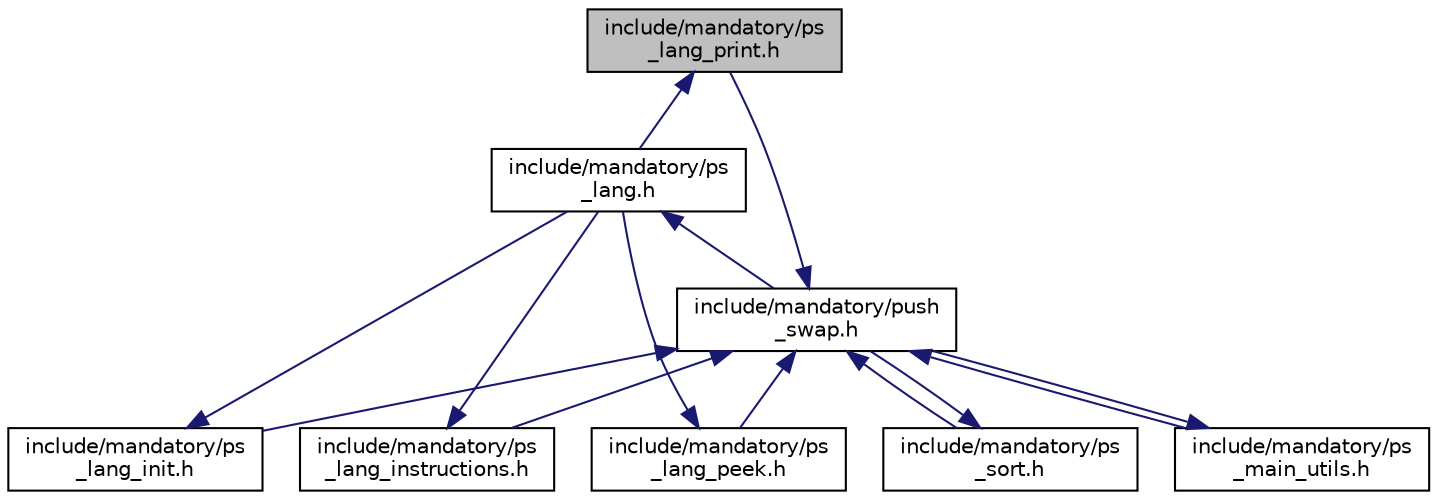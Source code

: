 digraph "include/mandatory/ps_lang_print.h"
{
 // LATEX_PDF_SIZE
  edge [fontname="Helvetica",fontsize="10",labelfontname="Helvetica",labelfontsize="10"];
  node [fontname="Helvetica",fontsize="10",shape=record];
  Node1 [label="include/mandatory/ps\l_lang_print.h",height=0.2,width=0.4,color="black", fillcolor="grey75", style="filled", fontcolor="black",tooltip=" "];
  Node1 -> Node2 [dir="back",color="midnightblue",fontsize="10",style="solid",fontname="Helvetica"];
  Node2 [label="include/mandatory/ps\l_lang.h",height=0.2,width=0.4,color="black", fillcolor="white", style="filled",URL="$ps__lang_8h.html",tooltip=" "];
  Node2 -> Node3 [dir="back",color="midnightblue",fontsize="10",style="solid",fontname="Helvetica"];
  Node3 [label="include/mandatory/push\l_swap.h",height=0.2,width=0.4,color="black", fillcolor="white", style="filled",URL="$push__swap_8h.html",tooltip=" "];
  Node3 -> Node4 [dir="back",color="midnightblue",fontsize="10",style="solid",fontname="Helvetica"];
  Node4 [label="include/mandatory/ps\l_lang_init.h",height=0.2,width=0.4,color="black", fillcolor="white", style="filled",URL="$ps__lang__init_8h.html",tooltip=" "];
  Node4 -> Node2 [dir="back",color="midnightblue",fontsize="10",style="solid",fontname="Helvetica"];
  Node3 -> Node5 [dir="back",color="midnightblue",fontsize="10",style="solid",fontname="Helvetica"];
  Node5 [label="include/mandatory/ps\l_lang_instructions.h",height=0.2,width=0.4,color="black", fillcolor="white", style="filled",URL="$ps__lang__instructions_8h.html",tooltip=" "];
  Node5 -> Node2 [dir="back",color="midnightblue",fontsize="10",style="solid",fontname="Helvetica"];
  Node3 -> Node6 [dir="back",color="midnightblue",fontsize="10",style="solid",fontname="Helvetica"];
  Node6 [label="include/mandatory/ps\l_lang_peek.h",height=0.2,width=0.4,color="black", fillcolor="white", style="filled",URL="$ps__lang__peek_8h.html",tooltip=" "];
  Node6 -> Node2 [dir="back",color="midnightblue",fontsize="10",style="solid",fontname="Helvetica"];
  Node3 -> Node1 [dir="back",color="midnightblue",fontsize="10",style="solid",fontname="Helvetica"];
  Node3 -> Node7 [dir="back",color="midnightblue",fontsize="10",style="solid",fontname="Helvetica"];
  Node7 [label="include/mandatory/ps\l_main_utils.h",height=0.2,width=0.4,color="black", fillcolor="white", style="filled",URL="$ps__main__utils_8h.html",tooltip=" "];
  Node7 -> Node3 [dir="back",color="midnightblue",fontsize="10",style="solid",fontname="Helvetica"];
  Node3 -> Node8 [dir="back",color="midnightblue",fontsize="10",style="solid",fontname="Helvetica"];
  Node8 [label="include/mandatory/ps\l_sort.h",height=0.2,width=0.4,color="black", fillcolor="white", style="filled",URL="$ps__sort_8h.html",tooltip=" "];
  Node8 -> Node3 [dir="back",color="midnightblue",fontsize="10",style="solid",fontname="Helvetica"];
}
